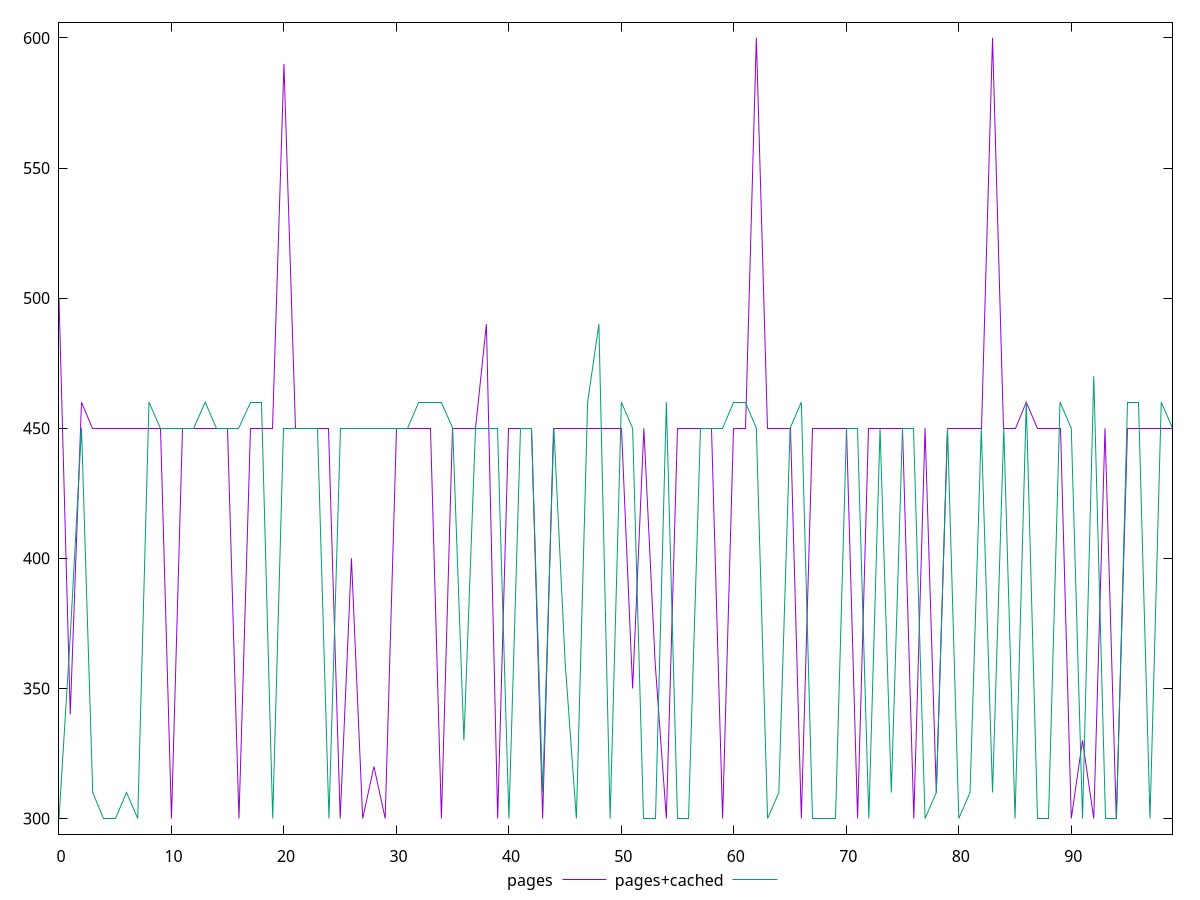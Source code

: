 reset

$pages <<EOF
0 500
1 340
2 460
3 450
4 450
5 450
6 450
7 450
8 450
9 450
10 300
11 450
12 450
13 450
14 450
15 450
16 300
17 450
18 450
19 450
20 590
21 450
22 450
23 450
24 450
25 300
26 400
27 300
28 320
29 300
30 450
31 450
32 450
33 450
34 300
35 450
36 450
37 450
38 490
39 300
40 450
41 450
42 450
43 300
44 450
45 450
46 450
47 450
48 450
49 450
50 450
51 350
52 450
53 360
54 300
55 450
56 450
57 450
58 450
59 300
60 450
61 450
62 600
63 450
64 450
65 450
66 300
67 450
68 450
69 450
70 450
71 300
72 450
73 450
74 450
75 450
76 300
77 450
78 310
79 450
80 450
81 450
82 450
83 600
84 450
85 450
86 460
87 450
88 450
89 450
90 300
91 330
92 300
93 450
94 300
95 450
96 450
97 450
98 450
99 450
EOF

$pagesCached <<EOF
0 300
1 370
2 450
3 310
4 300
5 300
6 310
7 300
8 460
9 450
10 450
11 450
12 450
13 460
14 450
15 450
16 450
17 460
18 460
19 300
20 450
21 450
22 450
23 450
24 300
25 450
26 450
27 450
28 450
29 450
30 450
31 450
32 460
33 460
34 460
35 450
36 330
37 450
38 450
39 450
40 300
41 450
42 450
43 310
44 450
45 360
46 300
47 460
48 490
49 300
50 460
51 450
52 300
53 300
54 460
55 300
56 300
57 450
58 450
59 450
60 460
61 460
62 450
63 300
64 310
65 450
66 460
67 300
68 300
69 300
70 450
71 450
72 300
73 450
74 310
75 450
76 450
77 300
78 310
79 450
80 300
81 310
82 450
83 310
84 450
85 300
86 460
87 300
88 300
89 460
90 450
91 300
92 470
93 300
94 300
95 460
96 460
97 300
98 460
99 450
EOF

set key outside below
set xrange [0:99]
set yrange [294:606]
set trange [294:606]
set terminal svg size 640, 520 enhanced background rgb 'white'
set output "report_00019_2021-02-10T18-14-37.922Z//uses-webp-images/comparison/line/0_vs_1.svg"

plot $pages title "pages" with line, \
     $pagesCached title "pages+cached" with line

reset
